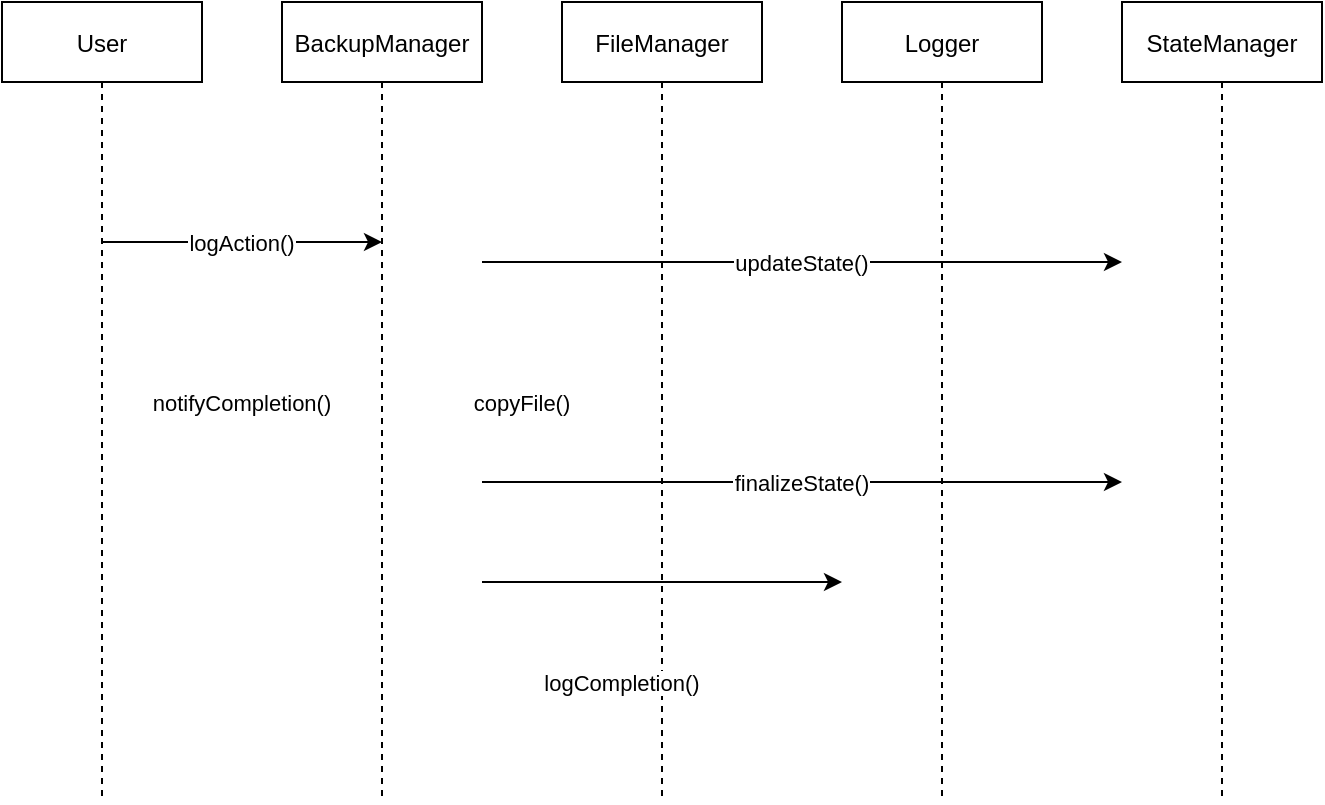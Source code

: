 <mxfile version="26.0.10">
  <diagram name="Page-1" id="2YBvvXClWsGukQMizWep">
    <mxGraphModel dx="1050" dy="522" grid="1" gridSize="10" guides="1" tooltips="1" connect="1" arrows="1" fold="1" page="1" pageScale="1" pageWidth="850" pageHeight="1100" math="0" shadow="0">
      <root>
        <mxCell id="0" />
        <mxCell id="1" parent="0" />
        <mxCell id="user" value="User" style="shape=umlLifeline;" vertex="1" parent="1">
          <mxGeometry x="40" y="40" width="100" height="400" as="geometry" />
        </mxCell>
        <mxCell id="backupManager" value="BackupManager" style="shape=umlLifeline;" vertex="1" parent="1">
          <mxGeometry x="180" y="40" width="100" height="400" as="geometry" />
        </mxCell>
        <mxCell id="fileManager" value="FileManager" style="shape=umlLifeline;" vertex="1" parent="1">
          <mxGeometry x="320" y="40" width="100" height="400" as="geometry" />
        </mxCell>
        <mxCell id="logger" value="Logger" style="shape=umlLifeline;" vertex="1" parent="1">
          <mxGeometry x="460" y="40" width="100" height="400" as="geometry" />
        </mxCell>
        <mxCell id="stateManager" value="StateManager" style="shape=umlLifeline;" vertex="1" parent="1">
          <mxGeometry x="600" y="40" width="100" height="400" as="geometry" />
        </mxCell>
        <mxCell id="startBackup" value="startBackup()" style="edgeStyle=elbowEdgeStyle;" edge="1" parent="1" source="user" target="backupManager">
          <mxGeometry relative="1" as="geometry" />
        </mxCell>
        <mxCell id="retrieveFiles" value="getFiles()" style="edgeStyle=elbowEdgeStyle;" edge="1" parent="1" source="backupManager" target="fileManager">
          <mxGeometry relative="1" as="geometry" />
        </mxCell>
        <mxCell id="logStart" value="logAction()" style="edgeStyle=elbowEdgeStyle;" edge="1" parent="1">
          <mxGeometry relative="1" as="geometry">
            <mxPoint x="90" y="160" as="sourcePoint" />
            <mxPoint x="230" y="160" as="targetPoint" />
          </mxGeometry>
        </mxCell>
        <mxCell id="updateState" value="updateState()" style="edgeStyle=elbowEdgeStyle;" edge="1" parent="1" source="backupManager" target="stateManager">
          <mxGeometry relative="1" as="geometry">
            <Array as="points">
              <mxPoint x="490" y="170" />
            </Array>
          </mxGeometry>
        </mxCell>
        <mxCell id="processFile" value="copyFile()" style="edgeStyle=elbowEdgeStyle;" edge="1" parent="1" source="fileManager" target="backupManager">
          <mxGeometry relative="1" as="geometry">
            <mxPoint as="offset" />
          </mxGeometry>
        </mxCell>
        <mxCell id="logCompletion" value="logCompletion()" style="edgeStyle=elbowEdgeStyle;" edge="1" parent="1">
          <mxGeometry x="-0.222" y="-50" relative="1" as="geometry">
            <mxPoint x="280" y="330" as="sourcePoint" />
            <mxPoint x="460" y="330" as="targetPoint" />
            <mxPoint as="offset" />
          </mxGeometry>
        </mxCell>
        <mxCell id="finalState" value="finalizeState()" style="edgeStyle=elbowEdgeStyle;" edge="1" parent="1">
          <mxGeometry relative="1" as="geometry">
            <mxPoint x="280" y="280" as="sourcePoint" />
            <mxPoint x="600" y="280" as="targetPoint" />
          </mxGeometry>
        </mxCell>
        <mxCell id="endBackup" value="notifyCompletion()" style="edgeStyle=elbowEdgeStyle;" edge="1" parent="1" source="backupManager" target="user">
          <mxGeometry relative="1" as="geometry" />
        </mxCell>
      </root>
    </mxGraphModel>
  </diagram>
</mxfile>
